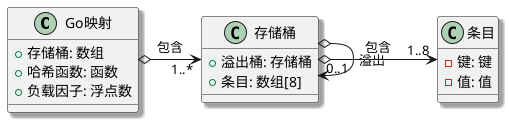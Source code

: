@startuml
skinparam monochrome false
skinparam shadowing true

class Go映射 {
  +存储桶: 数组
  +哈希函数: 函数
  +负载因子: 浮点数
}

class 存储桶 {
  +溢出桶: 存储桶
  +条目: 数组[8]
}

class 条目 {
  -键: 键
  -值: 值
}

Go映射 o-right-> "1..*" 存储桶: 包含
存储桶 o-down-> "0..1" 存储桶: 溢出
存储桶 o-right-> "1..8" 条目: 包含
@enduml

@startuml
skinparam monochrome false
skinparam shadowing true

participant "Go映射" as GoMap
participant "存储桶" as Bucket
participant "条目" as Entry

GoMap -> Bucket: 通过哈希函数定位存储桶
Bucket -> Entry: 在条目数组中查找键
Bucket -> Bucket: 创建新的溢出桶（如果需要）
Bucket -> Entry: 在新的溢出桶中插入键值对
@enduml
